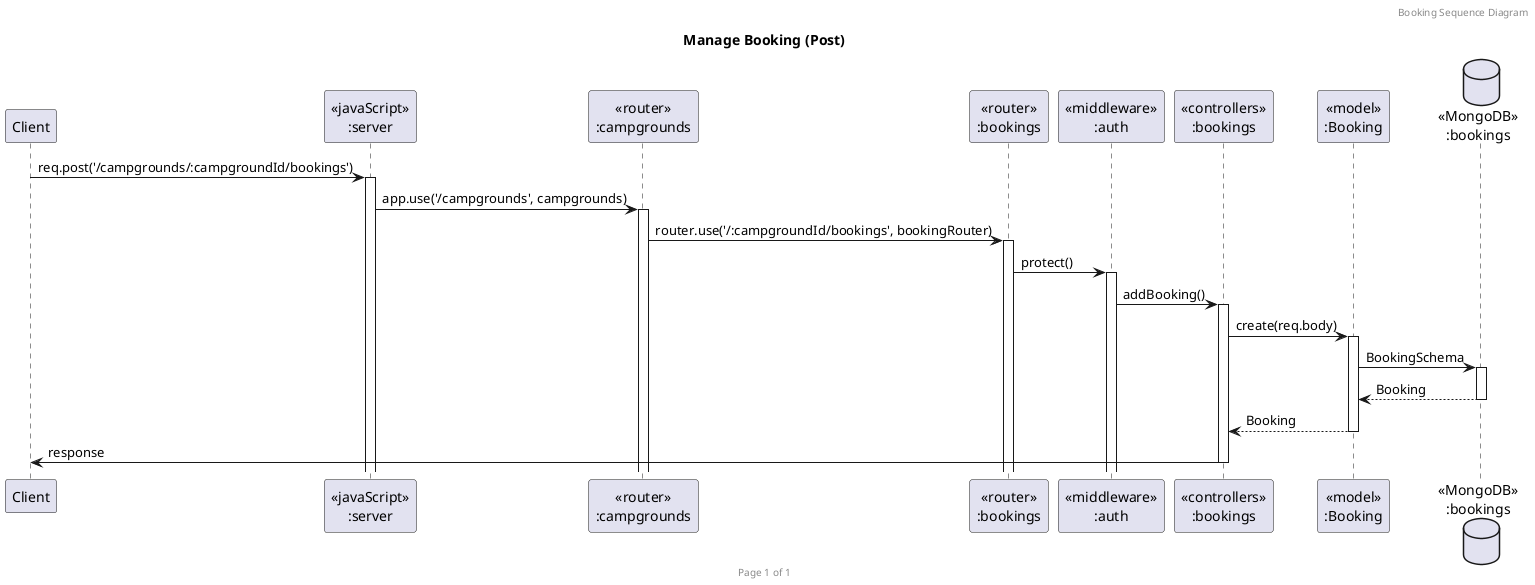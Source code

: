 @startuml post-bookings

header Booking Sequence Diagram
footer Page %page% of %lastpage%
title "Manage Booking (Post)"

participant "Client" as client
participant "<<javaScript>>\n:server" as server
participant "<<router>>\n:campgrounds" as routerCampgrounds
participant "<<router>>\n:bookings" as routerBookings
participant "<<middleware>>\n:auth" as middlewareAuth
participant "<<controllers>>\n:bookings" as controllersBookings
participant "<<model>>\n:Booking" as modelBooking
database "<<MongoDB>>\n:bookings" as BookingsDatabase

client->server ++:req.post('/campgrounds/:campgroundId/bookings')
server->routerCampgrounds ++:app.use('/campgrounds', campgrounds)
routerCampgrounds -> routerBookings ++: router.use('/:campgroundId/bookings', bookingRouter)
routerBookings -> middlewareAuth ++: protect()
middlewareAuth -> controllersBookings ++:addBooking()
controllersBookings -> modelBooking ++: create(req.body)
modelBooking ->BookingsDatabase ++: BookingSchema
BookingsDatabase --> modelBooking --: Booking
controllersBookings <-- modelBooking --: Booking
controllersBookings->client --:response

@enduml